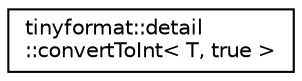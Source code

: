 digraph "Graphical Class Hierarchy"
{
  edge [fontname="Helvetica",fontsize="10",labelfontname="Helvetica",labelfontsize="10"];
  node [fontname="Helvetica",fontsize="10",shape=record];
  rankdir="LR";
  Node0 [label="tinyformat::detail\l::convertToInt\< T, true \>",height=0.2,width=0.4,color="black", fillcolor="white", style="filled",URL="$d5/d53/structtinyformat_1_1detail_1_1convert_to_int_3_01_t_00_01true_01_4.html"];
}
